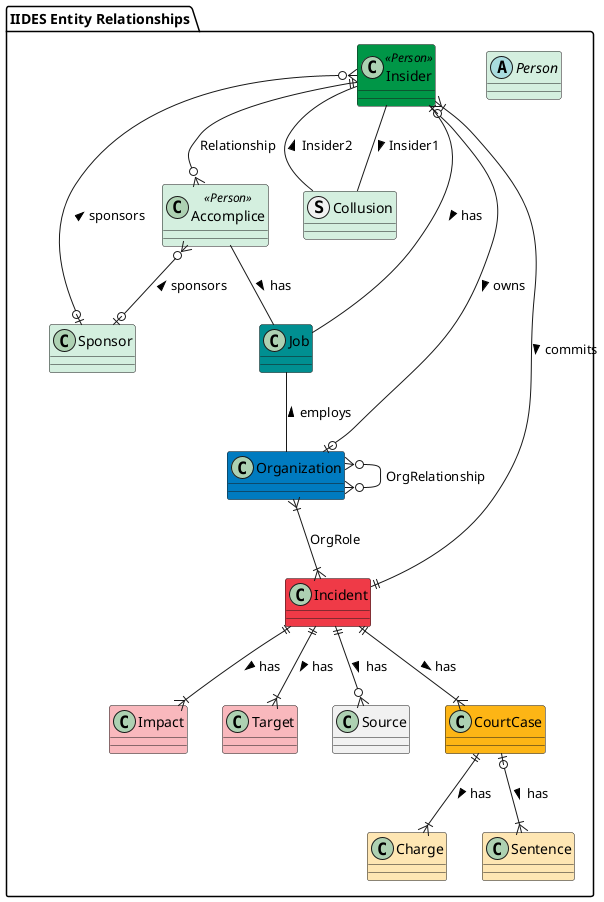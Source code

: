 @startuml IIDES_Entity_Relationships
package "IIDES Entity Relationships" #FFF {

    abstract Person #D4EFDF {}
    class Insider <<Person>> #009647 {}
    class Accomplice <<Person>> #D4EFDF {}
    struct Collusion #D4EFDF {}
    class Organization #007BC0 {}
    class Sponsor #D4EFDF {}
    class Incident #EF3A47 {}
    class Job #008F91 {}
    class Impact #f9b8bd {}
    class Target #f9b8bd {}
    class Source {}
    class CourtCase #FDB515 {}
    class Charge #fee6b3 {}
    class Sentence #fee6b3 {}

    Insider ||--o{ Accomplice : Relationship
    Incident ||--|{ Insider : commits <
    Accomplice -- Job : has >
    Job -- Organization : employs <
    Insider -- Job : has >
    Organization }|--|{ Incident : OrgRole
    Organization }o--o{ Organization : OrgRelationship
    Insider }o--o| Sponsor : sponsors <
    Accomplice }o--o| Sponsor : sponsors <
    Insider |o--o| Organization : owns >
    Insider -- Collusion : Insider2 <
    Collusion -- Insider : Insider1 <
    Incident ||--|{ Impact : has >
    Incident ||--|{ Target : has >
    Incident ||--o{ Source : has >
    CourtCase ||--|{ Charge : has >
    CourtCase |o--|{ Sentence : has >
    Incident ||--|{ CourtCase : has >
}
@enduml